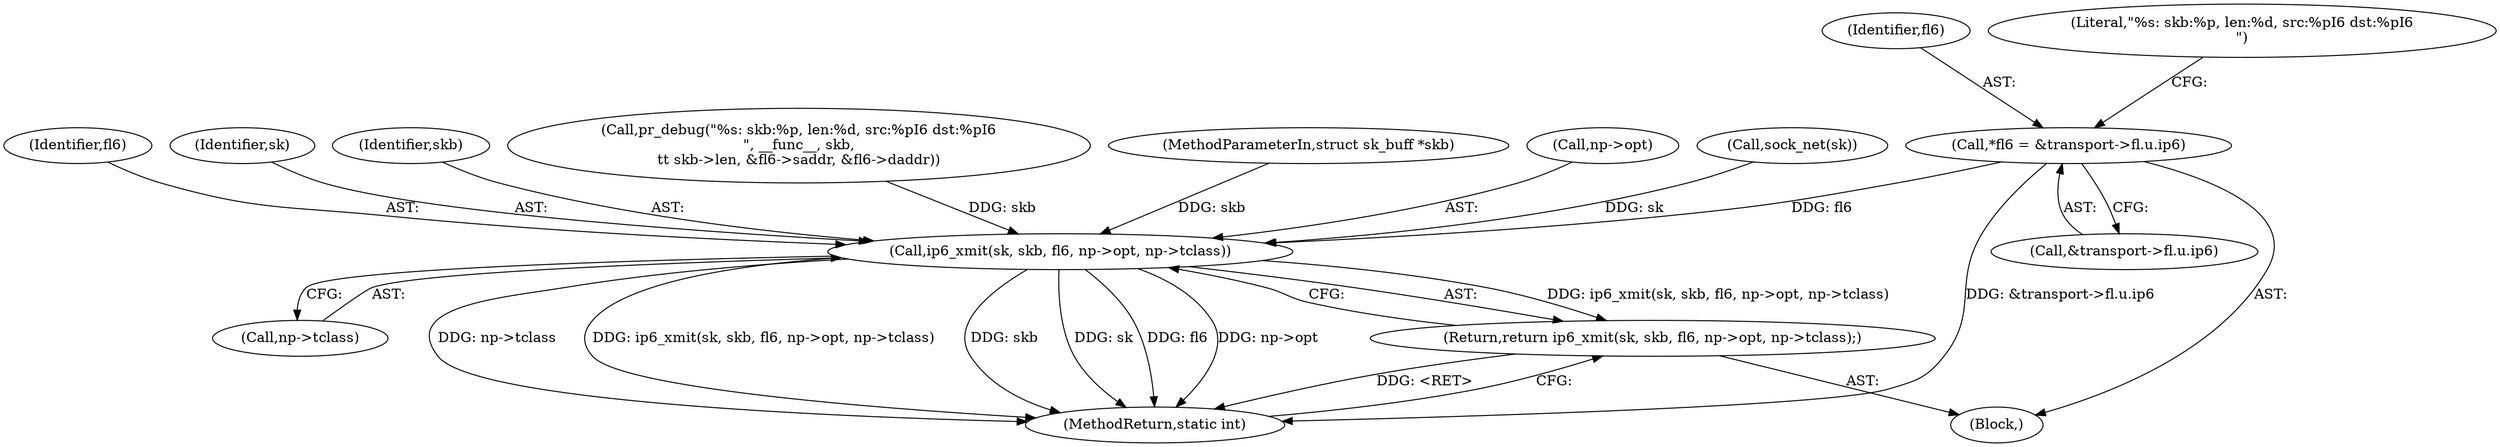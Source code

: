 digraph "0_linux_95ee62083cb6453e056562d91f597552021e6ae7_0@pointer" {
"1000116" [label="(Call,*fl6 = &transport->fl.u.ip6)"];
"1000163" [label="(Call,ip6_xmit(sk, skb, fl6, np->opt, np->tclass))"];
"1000162" [label="(Return,return ip6_xmit(sk, skb, fl6, np->opt, np->tclass);)"];
"1000166" [label="(Identifier,fl6)"];
"1000117" [label="(Identifier,fl6)"];
"1000163" [label="(Call,ip6_xmit(sk, skb, fl6, np->opt, np->tclass))"];
"1000164" [label="(Identifier,sk)"];
"1000165" [label="(Identifier,skb)"];
"1000116" [label="(Call,*fl6 = &transport->fl.u.ip6)"];
"1000127" [label="(Literal,\"%s: skb:%p, len:%d, src:%pI6 dst:%pI6\n\")"];
"1000126" [label="(Call,pr_debug(\"%s: skb:%p, len:%d, src:%pI6 dst:%pI6\n\", __func__, skb,\n\t\t skb->len, &fl6->saddr, &fl6->daddr))"];
"1000101" [label="(MethodParameterIn,struct sk_buff *skb)"];
"1000118" [label="(Call,&transport->fl.u.ip6)"];
"1000170" [label="(Call,np->tclass)"];
"1000167" [label="(Call,np->opt)"];
"1000159" [label="(Call,sock_net(sk))"];
"1000173" [label="(MethodReturn,static int)"];
"1000103" [label="(Block,)"];
"1000162" [label="(Return,return ip6_xmit(sk, skb, fl6, np->opt, np->tclass);)"];
"1000116" -> "1000103"  [label="AST: "];
"1000116" -> "1000118"  [label="CFG: "];
"1000117" -> "1000116"  [label="AST: "];
"1000118" -> "1000116"  [label="AST: "];
"1000127" -> "1000116"  [label="CFG: "];
"1000116" -> "1000173"  [label="DDG: &transport->fl.u.ip6"];
"1000116" -> "1000163"  [label="DDG: fl6"];
"1000163" -> "1000162"  [label="AST: "];
"1000163" -> "1000170"  [label="CFG: "];
"1000164" -> "1000163"  [label="AST: "];
"1000165" -> "1000163"  [label="AST: "];
"1000166" -> "1000163"  [label="AST: "];
"1000167" -> "1000163"  [label="AST: "];
"1000170" -> "1000163"  [label="AST: "];
"1000162" -> "1000163"  [label="CFG: "];
"1000163" -> "1000173"  [label="DDG: np->tclass"];
"1000163" -> "1000173"  [label="DDG: ip6_xmit(sk, skb, fl6, np->opt, np->tclass)"];
"1000163" -> "1000173"  [label="DDG: skb"];
"1000163" -> "1000173"  [label="DDG: sk"];
"1000163" -> "1000173"  [label="DDG: fl6"];
"1000163" -> "1000173"  [label="DDG: np->opt"];
"1000163" -> "1000162"  [label="DDG: ip6_xmit(sk, skb, fl6, np->opt, np->tclass)"];
"1000159" -> "1000163"  [label="DDG: sk"];
"1000126" -> "1000163"  [label="DDG: skb"];
"1000101" -> "1000163"  [label="DDG: skb"];
"1000162" -> "1000103"  [label="AST: "];
"1000173" -> "1000162"  [label="CFG: "];
"1000162" -> "1000173"  [label="DDG: <RET>"];
}
